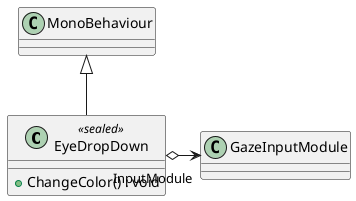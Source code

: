 @startuml
class EyeDropDown <<sealed>> {
    + ChangeColor() : void
}
MonoBehaviour <|-- EyeDropDown
EyeDropDown o-> "InputModule" GazeInputModule
@enduml

